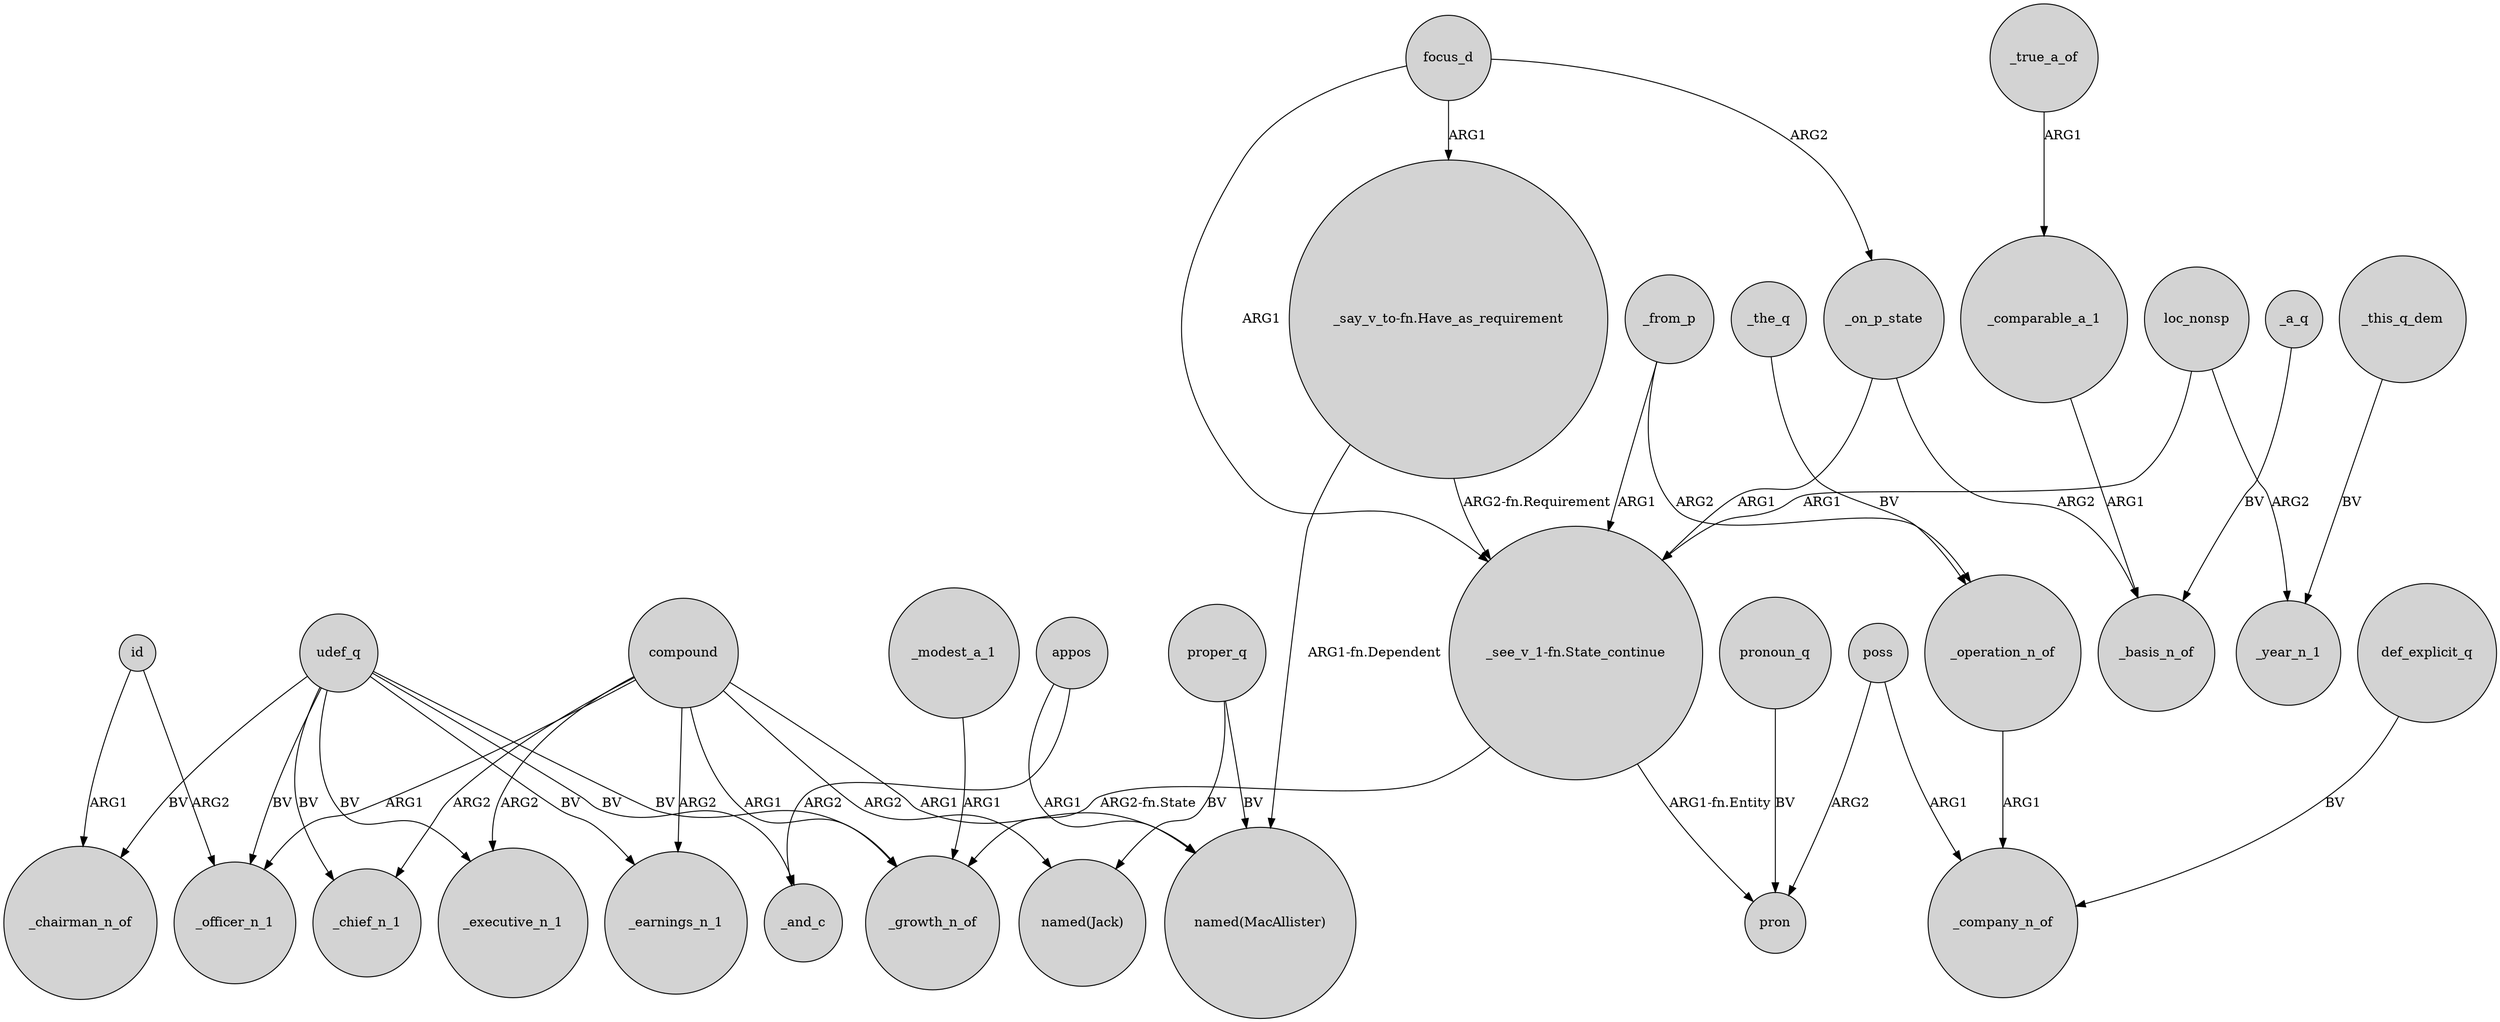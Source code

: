 digraph {
	node [shape=circle style=filled]
	id -> _chairman_n_of [label=ARG1]
	_on_p_state -> _basis_n_of [label=ARG2]
	compound -> _chief_n_1 [label=ARG2]
	"_say_v_to-fn.Have_as_requirement" -> "named(MacAllister)" [label="ARG1-fn.Dependent"]
	appos -> _and_c [label=ARG2]
	"_see_v_1-fn.State_continue" -> pron [label="ARG1-fn.Entity"]
	proper_q -> "named(Jack)" [label=BV]
	udef_q -> _chairman_n_of [label=BV]
	_on_p_state -> "_see_v_1-fn.State_continue" [label=ARG1]
	udef_q -> _chief_n_1 [label=BV]
	focus_d -> "_say_v_to-fn.Have_as_requirement" [label=ARG1]
	"_see_v_1-fn.State_continue" -> _growth_n_of [label="ARG2-fn.State"]
	appos -> "named(MacAllister)" [label=ARG1]
	_from_p -> "_see_v_1-fn.State_continue" [label=ARG1]
	udef_q -> _and_c [label=BV]
	_the_q -> _operation_n_of [label=BV]
	focus_d -> _on_p_state [label=ARG2]
	loc_nonsp -> _year_n_1 [label=ARG2]
	compound -> _earnings_n_1 [label=ARG2]
	pronoun_q -> pron [label=BV]
	loc_nonsp -> "_see_v_1-fn.State_continue" [label=ARG1]
	_true_a_of -> _comparable_a_1 [label=ARG1]
	poss -> pron [label=ARG2]
	udef_q -> _executive_n_1 [label=BV]
	udef_q -> _earnings_n_1 [label=BV]
	focus_d -> "_see_v_1-fn.State_continue" [label=ARG1]
	_this_q_dem -> _year_n_1 [label=BV]
	compound -> "named(Jack)" [label=ARG2]
	compound -> _officer_n_1 [label=ARG1]
	udef_q -> _officer_n_1 [label=BV]
	_modest_a_1 -> _growth_n_of [label=ARG1]
	udef_q -> _growth_n_of [label=BV]
	compound -> "named(MacAllister)" [label=ARG1]
	proper_q -> "named(MacAllister)" [label=BV]
	compound -> _growth_n_of [label=ARG1]
	poss -> _company_n_of [label=ARG1]
	def_explicit_q -> _company_n_of [label=BV]
	_from_p -> _operation_n_of [label=ARG2]
	id -> _officer_n_1 [label=ARG2]
	"_say_v_to-fn.Have_as_requirement" -> "_see_v_1-fn.State_continue" [label="ARG2-fn.Requirement"]
	_comparable_a_1 -> _basis_n_of [label=ARG1]
	compound -> _executive_n_1 [label=ARG2]
	_operation_n_of -> _company_n_of [label=ARG1]
	_a_q -> _basis_n_of [label=BV]
}
